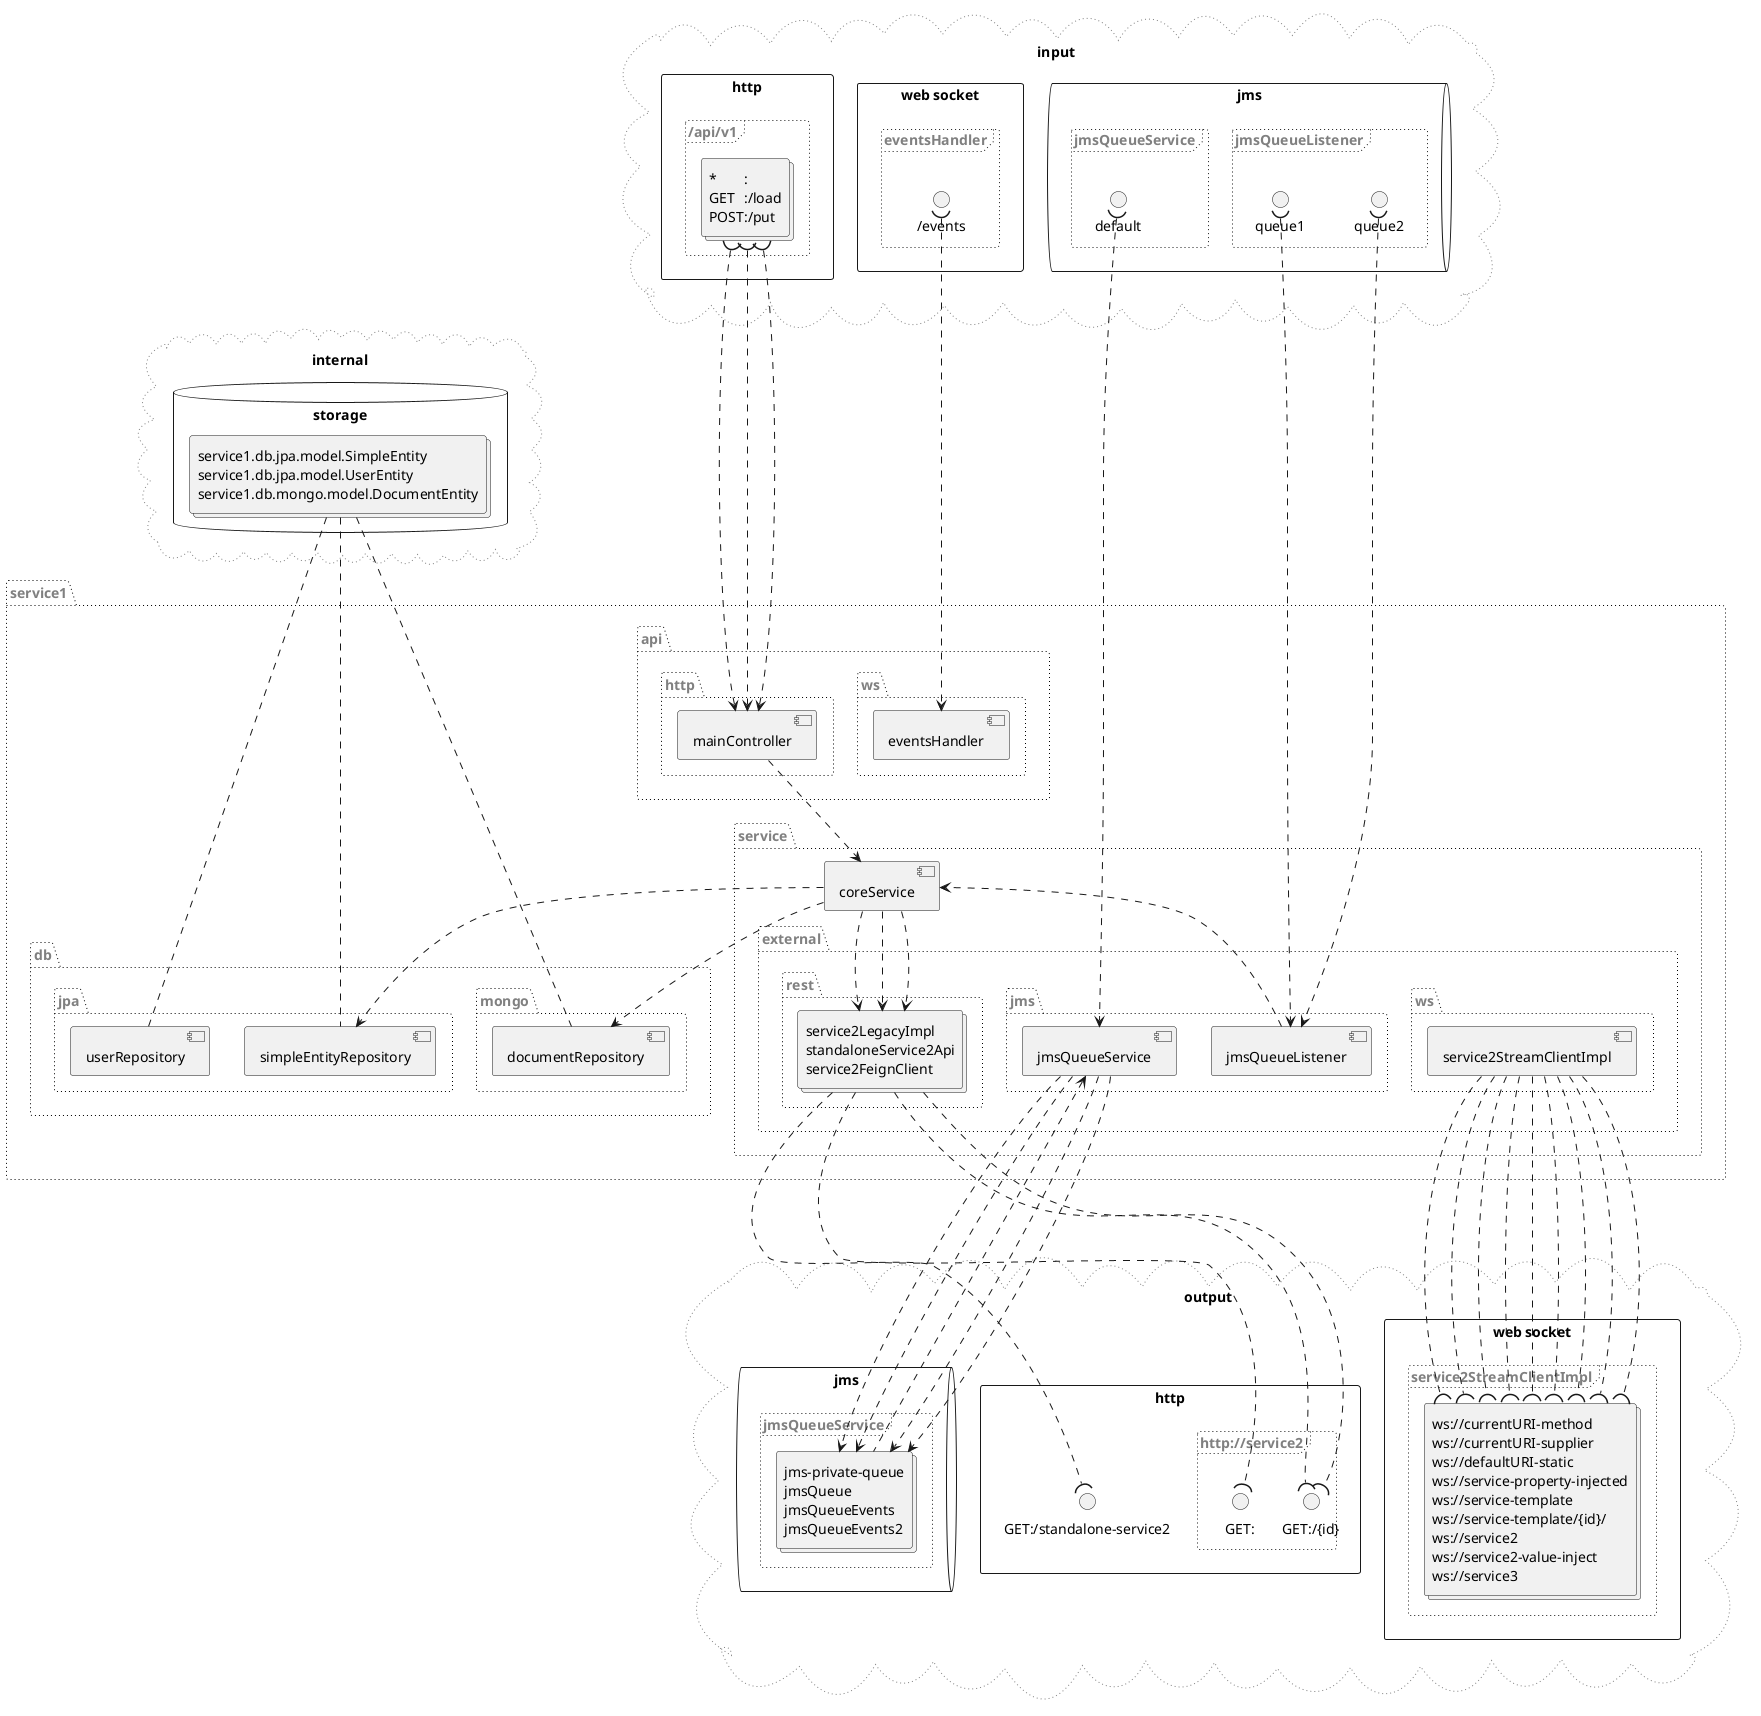 @startuml
package "service1" as service1 #line.dotted;text:gray {
  package "api" as service1.api #line.dotted;text:gray {
    package "http" as service1.api.http #line.dotted;text:gray {
      component mainController as mainController
    }
    package "ws" as service1.api.ws #line.dotted;text:gray {
      component eventsHandler as eventsHandler
    }
  }
  package "db" as service1.db #line.dotted;text:gray {
    package "jpa" as service1.db.jpa #line.dotted;text:gray {
      component userRepository as userRepository
      component simpleEntityRepository as simpleEntityRepository
    }
    package "mongo" as service1.db.mongo #line.dotted;text:gray {
      component documentRepository as documentRepository
    }
  }
  package "service" as service1.service #line.dotted;text:gray {
    component coreService as coreService
    package "external" as service1.service.external #line.dotted;text:gray {
      package "jms" as service1.service.external.jms #line.dotted;text:gray {
        component jmsQueueListener as jmsQueueListener
        component jmsQueueService as jmsQueueService
      }
      package "rest" as service1.service.external.rest #line.dotted;text:gray {
        collections "<#transparent,transparent>|service2LegacyImpl|\n\
<#transparent,transparent>|standaloneService2Api|\n\
<#transparent,transparent>|service2FeignClient|" as service1.service.external.rest.components
      }
      package "ws" as service1.service.external.ws #line.dotted;text:gray {
        component service2StreamClientImpl as service2StreamClientImpl
      }
    }
  }
}
mainController ..> coreService
coreService ..> documentRepository
coreService ..> service1.service.external.rest.components
coreService ..> service1.service.external.rest.components
coreService ..> simpleEntityRepository
coreService ..> service1.service.external.rest.components
jmsQueueListener ..> coreService
cloud "internal" as internal #line.dotted;line:gray; {
  database "storage" as internal.storage {
    collections "<#transparent,transparent>|service1.db.jpa.model.SimpleEntity|\n\
<#transparent,transparent>|service1.db.jpa.model.UserEntity|\n\
<#transparent,transparent>|service1.db.mongo.model.DocumentEntity|" as internal.storage.interfaces
    internal.storage.interfaces .... simpleEntityRepository
    internal.storage.interfaces .... userRepository
    internal.storage.interfaces .... documentRepository
  }
}
cloud "input" as input #line.dotted;line:gray; {
  rectangle "http" as input.http {
    frame "/api/v1" as input.http..api.v1 #line.dotted;text:gray {
      collections "<#transparent,transparent>|*|:|\n\
<#transparent,transparent>|GET|:/load|\n\
<#transparent,transparent>|POST|:/put|" as input.http..api.v1.interfaces
      input.http..api.v1.interfaces )....> mainController
      input.http..api.v1.interfaces )....> mainController
      input.http..api.v1.interfaces )....> mainController
    }
  }
  rectangle "web socket" as input.websocket {
    frame "eventsHandler" as input.websocket.eventsHandler #line.dotted;text:gray {
      interface "/events" as in.in.ws..events
      in.in.ws..events )....> eventsHandler
    }
  }
  queue "jms" as input.jms {
    frame "jmsQueueService" as input.jms.jmsQueueService #line.dotted;text:gray {
      interface "default" as in.default.in
      in.default.in )....> jmsQueueService
    }
    frame "jmsQueueListener" as input.jms.jmsQueueListener #line.dotted;text:gray {
      interface "queue1" as in.queue1.in
      in.queue1.in )....> jmsQueueListener
      interface "queue2" as in.queue2.in
      in.queue2.in )....> jmsQueueListener
    }
  }
}
cloud "output" as output #line.dotted;line:gray; {
  rectangle "http" as output.http {
    interface "GET:/standalone-service2" as out.GET.standalone.service2..id.
    service1.service.external.rest.components ....( out.GET.standalone.service2..id.
    frame "http://service2" as output.http.http...service2 #line.dotted;text:gray {
      interface "GET:" as out.GET.http...service2
      service1.service.external.rest.components ....( out.GET.http...service2
      interface "GET:/{id}" as out.GET.http...service2..id.
      service1.service.external.rest.components ....( out.GET.http...service2..id.
      service1.service.external.rest.components ....( out.GET.http...service2..id.
    }
  }
  rectangle "web socket" as output.websocket {
    frame "service2StreamClientImpl" as output.websocket.service2StreamClientImpl #line.dotted;text:gray {
      collections "<#transparent,transparent>|ws://currentURI-method|\n\
<#transparent,transparent>|ws://currentURI-supplier|\n\
<#transparent,transparent>|ws://defaultURI-static|\n\
<#transparent,transparent>|ws://service-property-injected|\n\
<#transparent,transparent>|ws://service-template|\n\
<#transparent,transparent>|ws://service-template/{id}/|\n\
<#transparent,transparent>|ws://service2|\n\
<#transparent,transparent>|ws://service2-value-inject|\n\
<#transparent,transparent>|ws://service3|" as service2StreamClientImpl.interfaces
      service2StreamClientImpl ....( service2StreamClientImpl.interfaces
      service2StreamClientImpl ....( service2StreamClientImpl.interfaces
      service2StreamClientImpl ....( service2StreamClientImpl.interfaces
      service2StreamClientImpl ....( service2StreamClientImpl.interfaces
      service2StreamClientImpl ....( service2StreamClientImpl.interfaces
      service2StreamClientImpl ....( service2StreamClientImpl.interfaces
      service2StreamClientImpl ....( service2StreamClientImpl.interfaces
      service2StreamClientImpl ....( service2StreamClientImpl.interfaces
      service2StreamClientImpl ....( service2StreamClientImpl.interfaces
    }
  }
  queue "jms" as output.jms {
    frame "jmsQueueService" as output.jms.jmsQueueService #line.dotted;text:gray {
      collections "<#transparent,transparent>|jms-private-queue|\n\
<#transparent,transparent>|jmsQueue|\n\
<#transparent,transparent>|jmsQueueEvents|\n\
<#transparent,transparent>|jmsQueueEvents2|" as jmsQueueService.interfaces
      jmsQueueService ....> jmsQueueService.interfaces
      jmsQueueService ....> jmsQueueService.interfaces
      jmsQueueService <.... jmsQueueService.interfaces
      jmsQueueService ....> jmsQueueService.interfaces
      jmsQueueService ....> jmsQueueService.interfaces
    }
  }
}
@enduml
